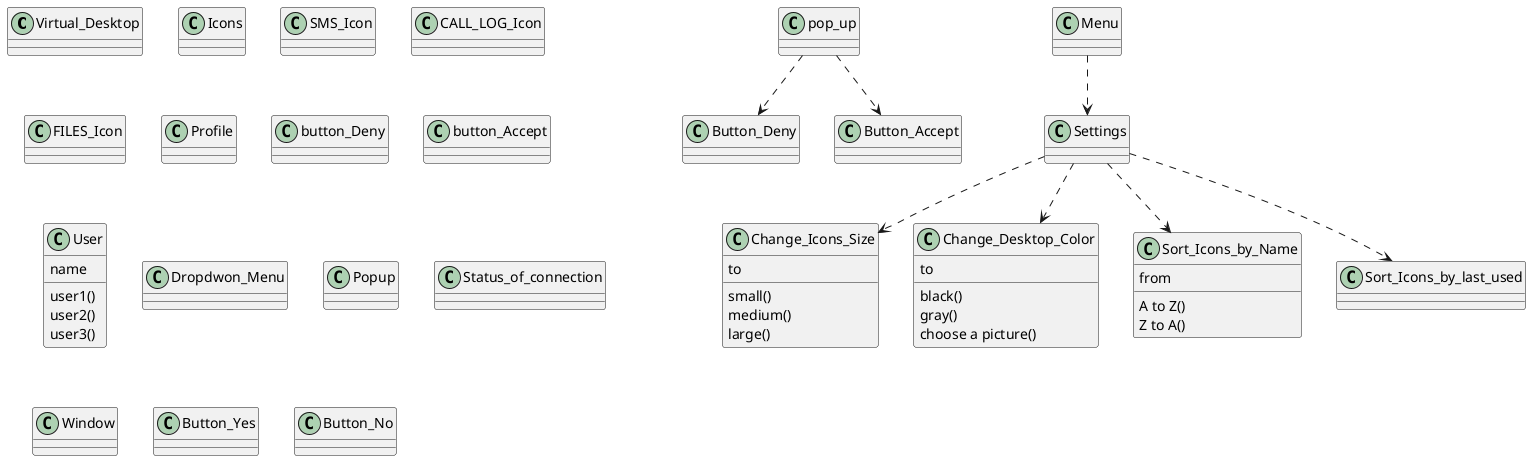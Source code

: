 @startuml
class Virtual_Desktop {
}
class Icons {
}
class SMS_Icon {
}
class CALL_LOG_Icon {
}
class FILES_Icon {
}
class Profile {
}
class button_Deny {
}
class button_Accept
pop_up ..> Button_Deny
pop_up ..>Button_Accept

class Change_Icons_Size {
to
small()
medium()
large()
}

class Change_Desktop_Color {
to
black()
gray()
choose a picture()
}

class Sort_Icons_by_Name {
from
A to Z()
Z to A()
}



Menu ..> Settings
Settings ..> Change_Icons_Size
Settings ..> Change_Desktop_Color
Settings ..> Sort_Icons_by_Name
Settings ..> Sort_Icons_by_last_used

class User {
name
user1()
user2()
user3()
}
class Dropdwon_Menu {
}
class Popup {
}
class Settings {
}
class Status_of_connection {
}
class Window {
}
class Button_Yes {
}
class Button_No {
}

@enduml